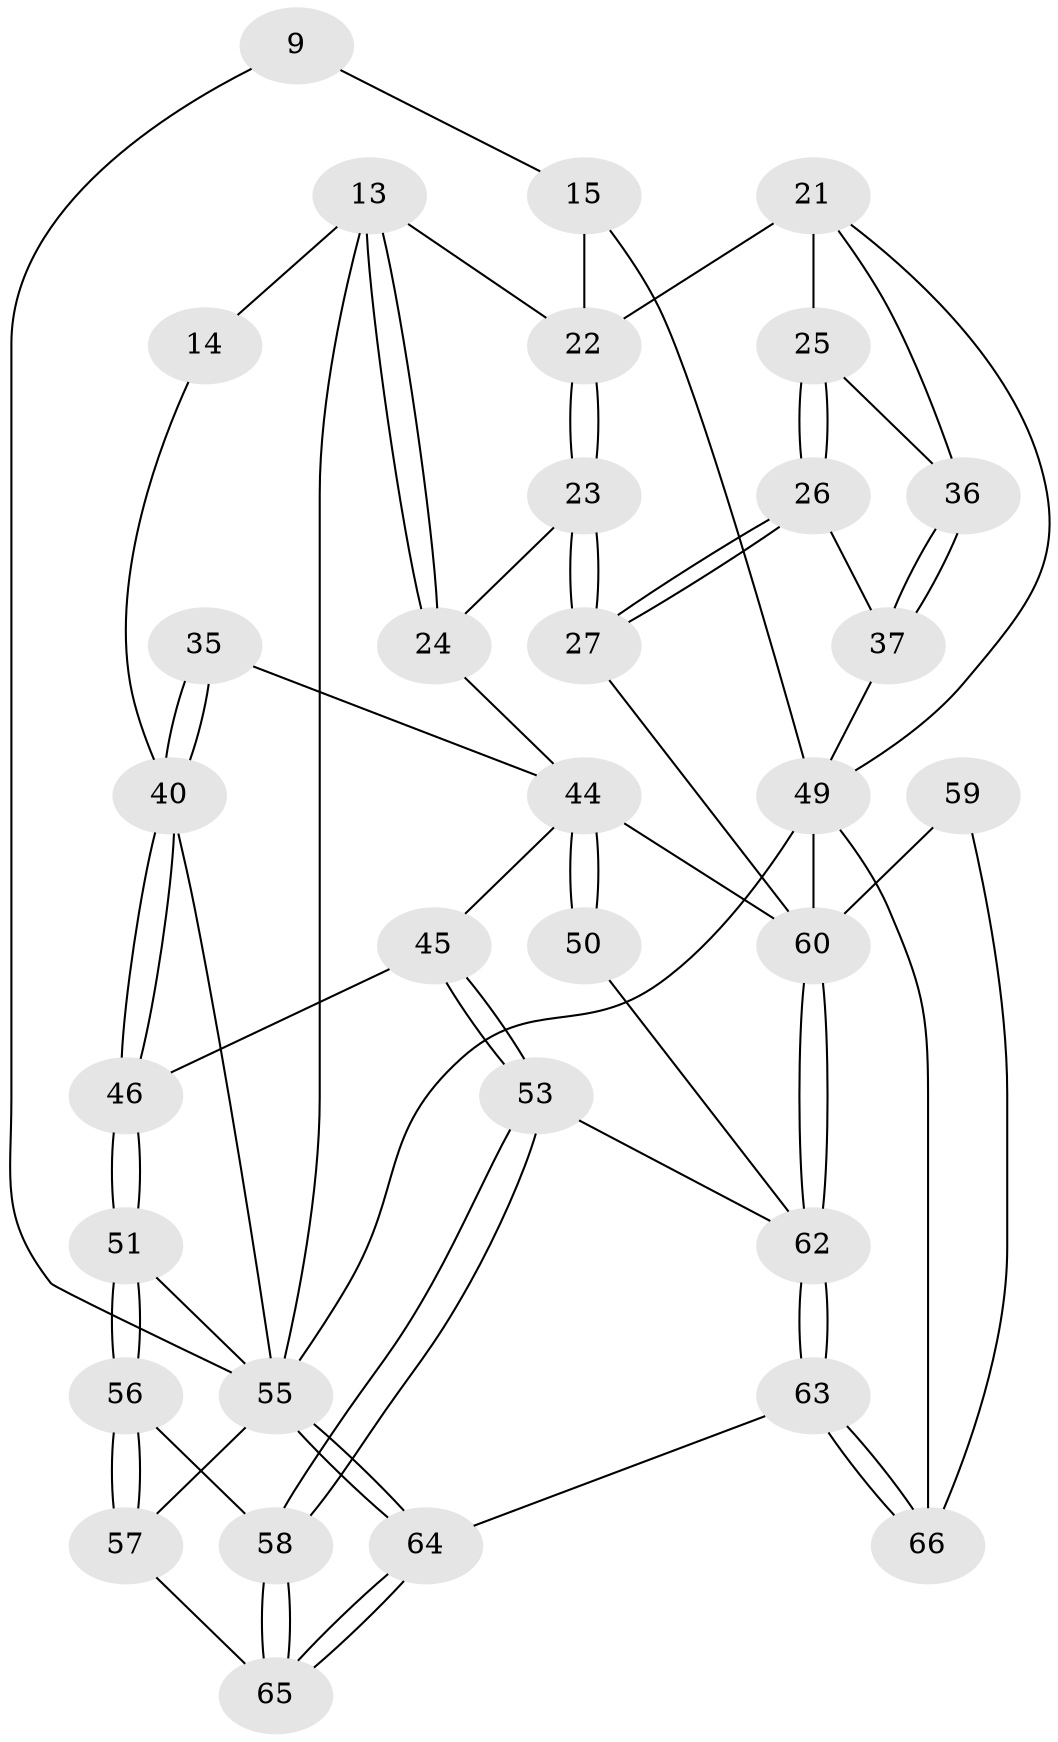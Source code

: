 // original degree distribution, {3: 0.030303030303030304, 4: 0.24242424242424243, 5: 0.5151515151515151, 6: 0.21212121212121213}
// Generated by graph-tools (version 1.1) at 2025/59/03/09/25 04:59:55]
// undirected, 33 vertices, 75 edges
graph export_dot {
graph [start="1"]
  node [color=gray90,style=filled];
  9 [pos="+0+0"];
  13 [pos="+0.5827407106911532+0.3977890707692882",super="+12+7"];
  14 [pos="+0.571296348629222+0.3944385383387311",super="+10+11"];
  15 [pos="+1+0",super="+6"];
  21 [pos="+0.8720402283612413+0.3719624486438914",super="+20"];
  22 [pos="+0.8111930279293366+0.3335269602255264",super="+17+16"];
  23 [pos="+0.7610629525492613+0.5115843196923946"];
  24 [pos="+0.6300126856965689+0.48771377992766374"];
  25 [pos="+0.8802854624846107+0.48618450332388613"];
  26 [pos="+0.8179049466058432+0.541013043720824"];
  27 [pos="+0.7963133346969966+0.5439112967618086"];
  35 [pos="+0.48566571571382944+0.5632840918236973"];
  36 [pos="+0.9836397564853818+0.45012341008883094"];
  37 [pos="+0.9133550429219196+0.5834189570804323"];
  40 [pos="+0.3300226735380573+0.6069041290185353",super="+29+28+32"];
  44 [pos="+0.42001651582359417+0.6637504132068138",super="+43"];
  45 [pos="+0.3990054034955144+0.6629293396287944"];
  46 [pos="+0.32092621466692733+0.6480359983236802"];
  49 [pos="+1+0.8921223314788292",super="+38+39+18+48"];
  50 [pos="+0.5721529479069437+0.7585577093227195"];
  51 [pos="+0.27515366503966177+0.6907347340575272"];
  53 [pos="+0.45627862556252524+0.8175753712035438"];
  55 [pos="+0+1",super="+54+8"];
  56 [pos="+0.2742521434699334+0.699255322007964"];
  57 [pos="+0+0.9993368809329182"];
  58 [pos="+0.3306312148584557+0.8301813859458528"];
  59 [pos="+0.7458159654149046+0.8299361161887734"];
  60 [pos="+0.6859975438967474+0.8055607425143574",super="+47"];
  62 [pos="+0.5039385936726958+1",super="+52"];
  63 [pos="+0.464671795941324+1"];
  64 [pos="+0.4505950086299976+1"];
  65 [pos="+0.3160827474505748+0.8800786251052141"];
  66 [pos="+0.8011152142217893+1",super="+61"];
  9 -- 15 [weight=2];
  9 -- 55 [weight=2];
  13 -- 14 [weight=3];
  13 -- 24;
  13 -- 24;
  13 -- 22 [weight=2];
  13 -- 55;
  14 -- 40 [weight=2];
  15 -- 22;
  15 -- 49 [weight=2];
  21 -- 22 [weight=2];
  21 -- 25;
  21 -- 49;
  21 -- 36;
  22 -- 23;
  22 -- 23;
  23 -- 24;
  23 -- 27;
  23 -- 27;
  24 -- 44;
  25 -- 26;
  25 -- 26;
  25 -- 36;
  26 -- 27;
  26 -- 27;
  26 -- 37;
  27 -- 60;
  35 -- 40 [weight=2];
  35 -- 40;
  35 -- 44;
  36 -- 37;
  36 -- 37;
  37 -- 49;
  40 -- 46;
  40 -- 46;
  40 -- 55;
  44 -- 45;
  44 -- 50 [weight=2];
  44 -- 50;
  44 -- 60;
  45 -- 46;
  45 -- 53;
  45 -- 53;
  46 -- 51;
  46 -- 51;
  49 -- 66 [weight=2];
  49 -- 55;
  49 -- 60;
  50 -- 62;
  51 -- 56;
  51 -- 56;
  51 -- 55;
  53 -- 58;
  53 -- 58;
  53 -- 62;
  55 -- 64;
  55 -- 64;
  55 -- 57;
  56 -- 57;
  56 -- 57;
  56 -- 58;
  57 -- 65;
  58 -- 65;
  58 -- 65;
  59 -- 60 [weight=2];
  59 -- 66;
  60 -- 62;
  60 -- 62;
  62 -- 63;
  62 -- 63;
  63 -- 64;
  63 -- 66;
  63 -- 66;
  64 -- 65;
  64 -- 65;
}
